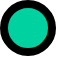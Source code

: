 <mxfile version="24.7.7">
  <diagram name="Page-1" id="iui-kLJa8-Ug2dFg1smK">
    <mxGraphModel grid="1" page="1" gridSize="10" guides="1" tooltips="1" connect="1" arrows="1" fold="1" pageScale="1" pageWidth="850" pageHeight="1100" math="0" shadow="0">
      <root>
        <mxCell id="0" />
        <mxCell id="1" parent="0" />
        <mxCell id="W7LDaJM_5ohFX3P6gP2_-1" value="" style="ellipse;whiteSpace=wrap;html=1;aspect=fixed;strokeWidth=4;fillColor=#00D1A1;" vertex="1" parent="1">
          <mxGeometry x="380" y="410" width="24" height="24" as="geometry" />
        </mxCell>
      </root>
    </mxGraphModel>
  </diagram>
</mxfile>
